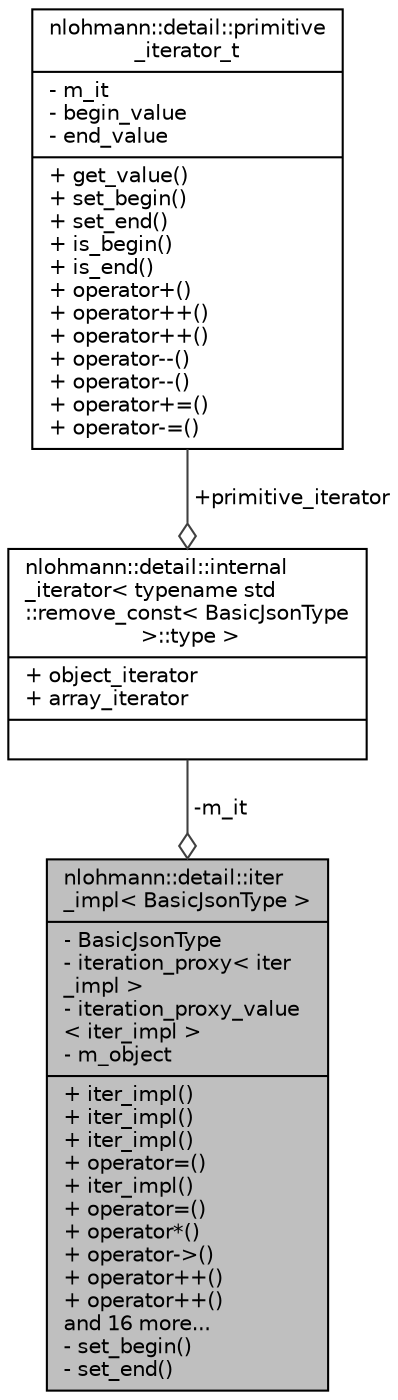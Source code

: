 digraph "nlohmann::detail::iter_impl&lt; BasicJsonType &gt;"
{
 // INTERACTIVE_SVG=YES
 // LATEX_PDF_SIZE
  edge [fontname="Helvetica",fontsize="10",labelfontname="Helvetica",labelfontsize="10"];
  node [fontname="Helvetica",fontsize="10",shape=record];
  Node1 [label="{nlohmann::detail::iter\l_impl\< BasicJsonType \>\n|- BasicJsonType\l- iteration_proxy\< iter\l_impl \>\l- iteration_proxy_value\l\< iter_impl \>\l- m_object\l|+ iter_impl()\l+ iter_impl()\l+ iter_impl()\l+ operator=()\l+ iter_impl()\l+ operator=()\l+ operator*()\l+ operator-\>()\l+ operator++()\l+ operator++()\land 16 more...\l- set_begin()\l- set_end()\l}",height=0.2,width=0.4,color="black", fillcolor="grey75", style="filled", fontcolor="black",tooltip="a template for a bidirectional iterator for the basic_json class This class implements a both iterato..."];
  Node2 -> Node1 [color="grey25",fontsize="10",style="solid",label=" -m_it" ,arrowhead="odiamond",fontname="Helvetica"];
  Node2 [label="{nlohmann::detail::internal\l_iterator\< typename std\l::remove_const\< BasicJsonType\l \>::type \>\n|+ object_iterator\l+ array_iterator\l|}",height=0.2,width=0.4,color="black", fillcolor="white", style="filled",URL="$structnlohmann_1_1detail_1_1internal__iterator.html",tooltip=" "];
  Node3 -> Node2 [color="grey25",fontsize="10",style="solid",label=" +primitive_iterator" ,arrowhead="odiamond",fontname="Helvetica"];
  Node3 [label="{nlohmann::detail::primitive\l_iterator_t\n|- m_it\l- begin_value\l- end_value\l|+ get_value()\l+ set_begin()\l+ set_end()\l+ is_begin()\l+ is_end()\l+ operator+()\l+ operator++()\l+ operator++()\l+ operator--()\l+ operator--()\l+ operator+=()\l+ operator-=()\l}",height=0.2,width=0.4,color="black", fillcolor="white", style="filled",URL="$classnlohmann_1_1detail_1_1primitive__iterator__t.html",tooltip=" "];
}
